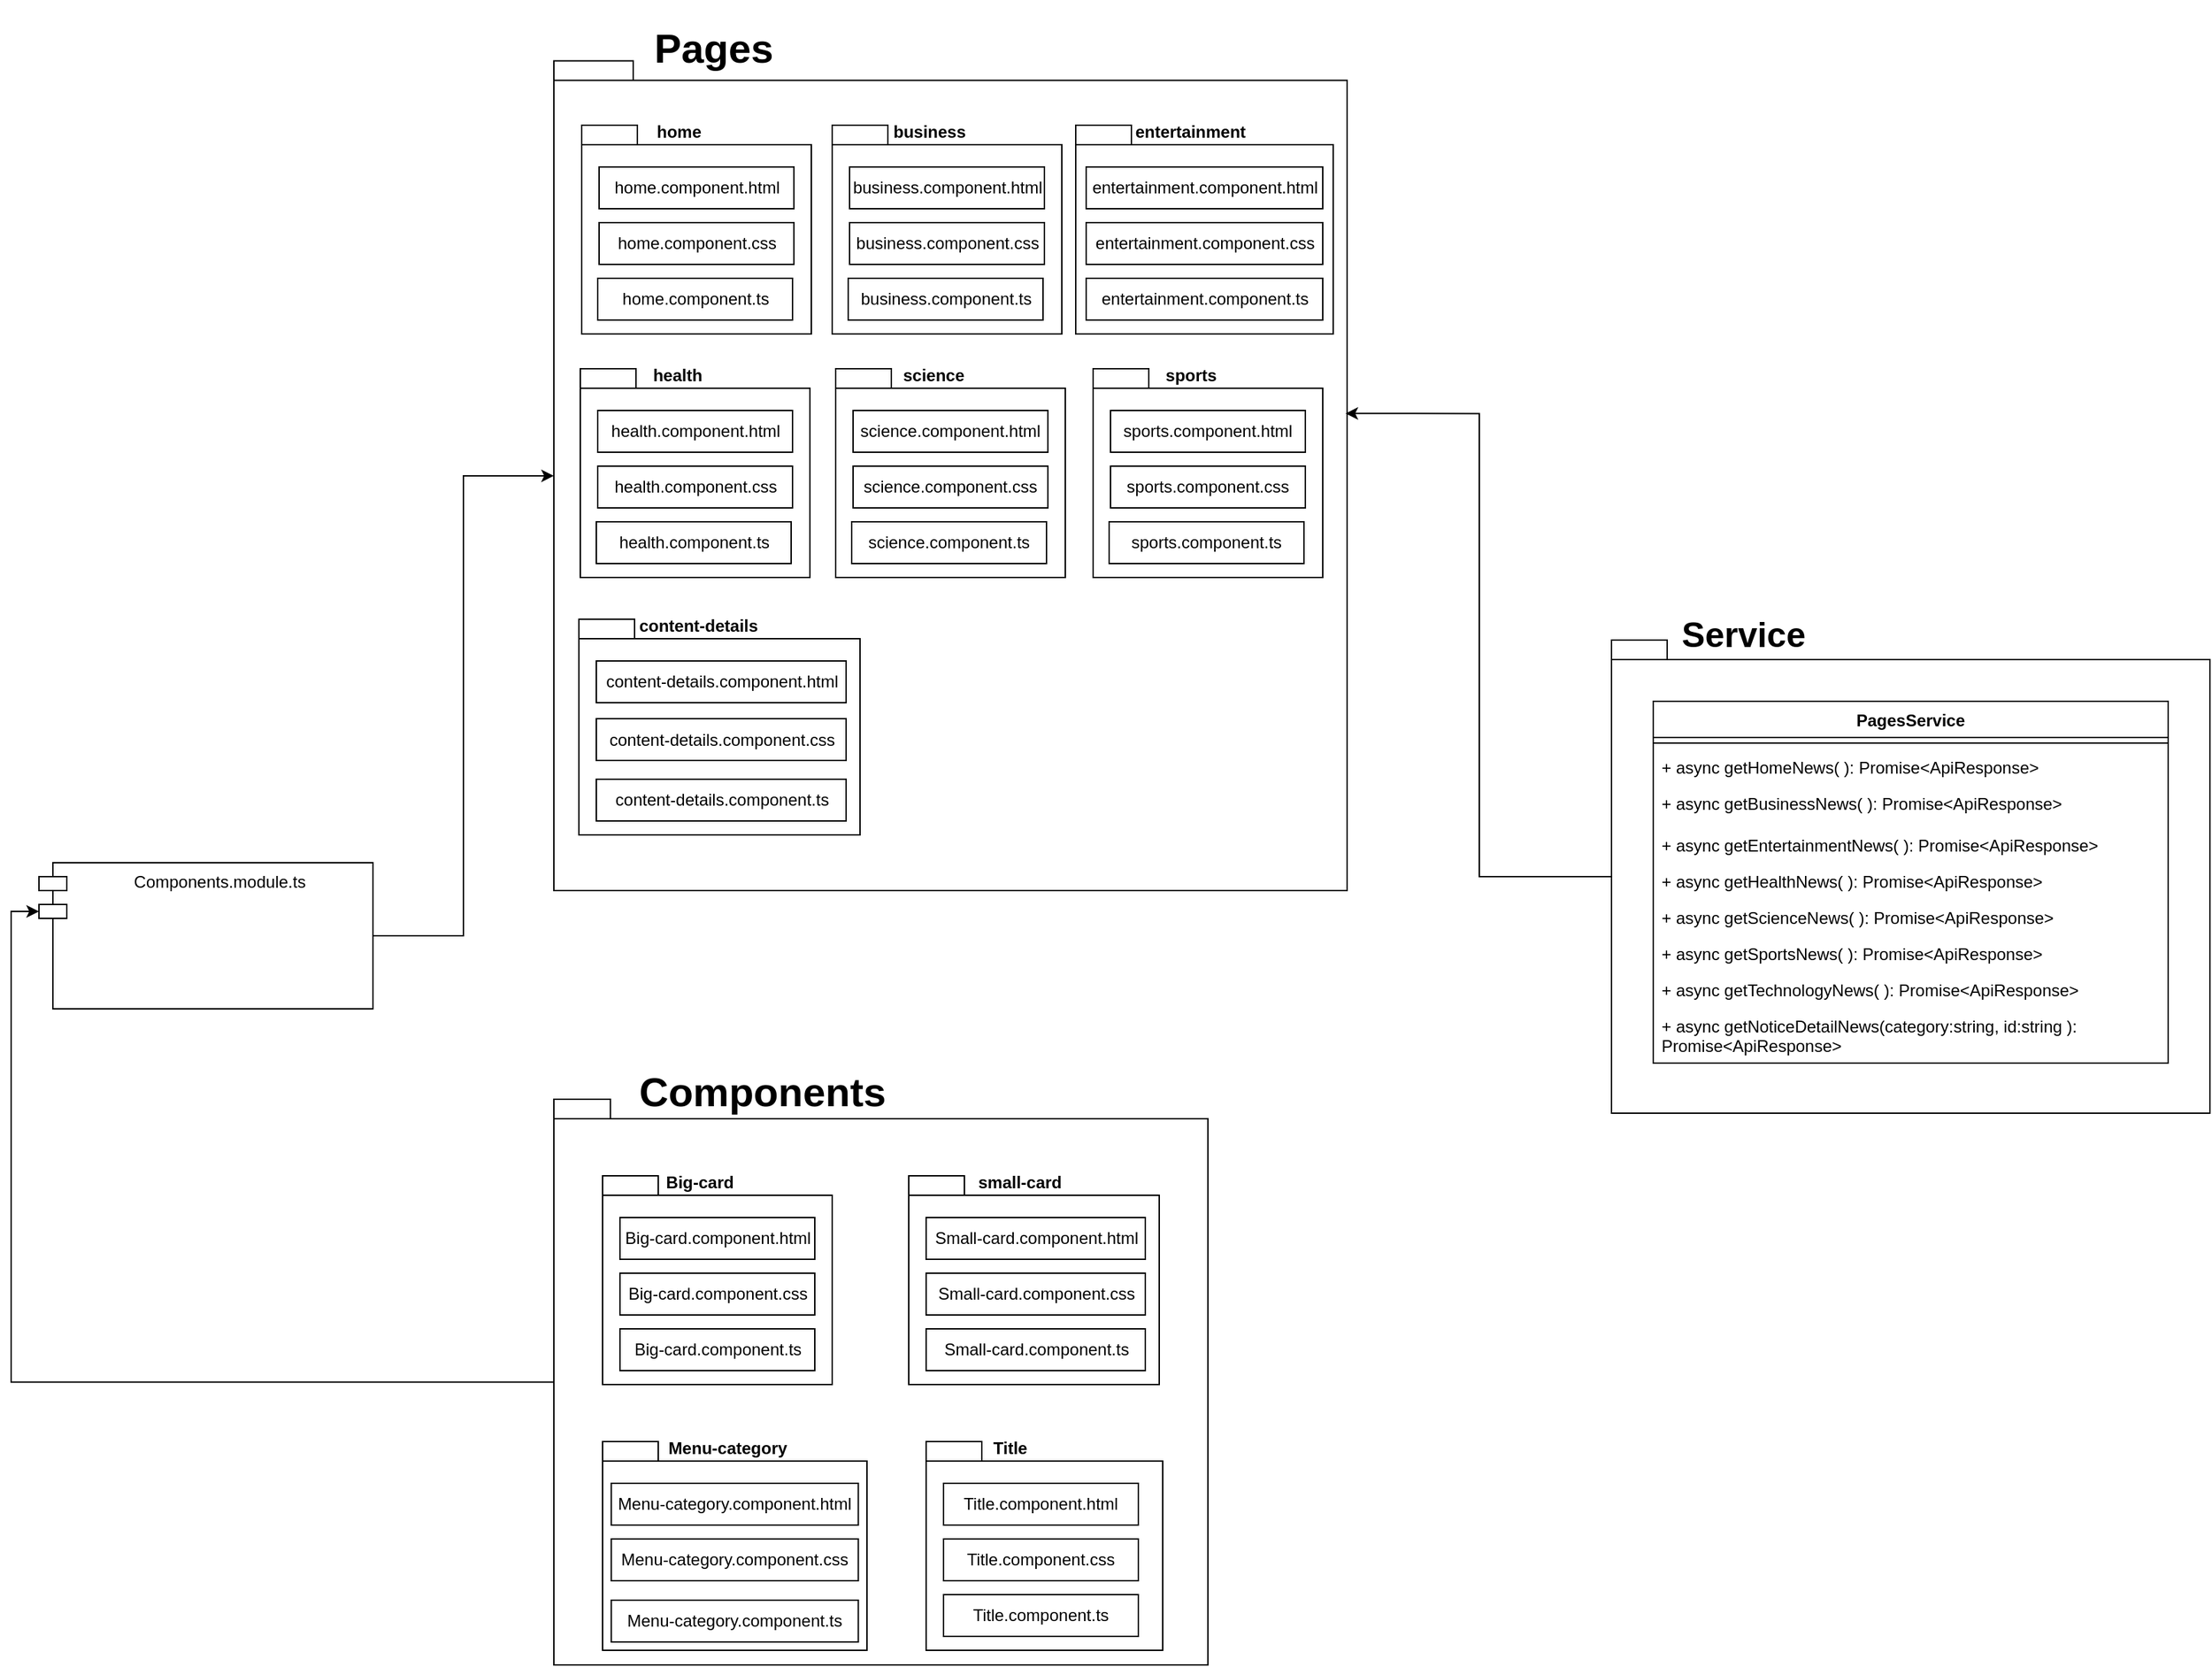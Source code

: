 <mxfile version="22.1.18" type="device">
  <diagram name="Page-1" id="QJD28_20GQ_6Khg8NObZ">
    <mxGraphModel dx="2025" dy="2428" grid="1" gridSize="10" guides="1" tooltips="1" connect="1" arrows="1" fold="1" page="1" pageScale="1" pageWidth="850" pageHeight="1100" math="0" shadow="0">
      <root>
        <mxCell id="0" />
        <mxCell id="1" parent="0" />
        <mxCell id="ctnvf8RvMU3WUb1Oz3Cc-47" value="" style="shape=folder;fontStyle=1;spacingTop=10;tabWidth=40;tabHeight=14;tabPosition=left;html=1;whiteSpace=wrap;" vertex="1" parent="1">
          <mxGeometry x="880" y="780" width="470" height="406.5" as="geometry" />
        </mxCell>
        <mxCell id="ctnvf8RvMU3WUb1Oz3Cc-73" value="" style="edgeStyle=orthogonalEdgeStyle;rounded=0;orthogonalLoop=1;jettySize=auto;html=1;" edge="1" parent="1" source="ctnvf8RvMU3WUb1Oz3Cc-3">
          <mxGeometry relative="1" as="geometry">
            <mxPoint x="-390" y="570" as="targetPoint" />
          </mxGeometry>
        </mxCell>
        <mxCell id="ctnvf8RvMU3WUb1Oz3Cc-10" value="&lt;font style=&quot;font-size: 29px;&quot;&gt;&lt;b&gt;Components&lt;/b&gt;&lt;/font&gt;" style="text;html=1;strokeColor=none;fillColor=none;align=center;verticalAlign=middle;whiteSpace=wrap;rounded=0;" vertex="1" parent="1">
          <mxGeometry x="915" y="740" width="230" height="70" as="geometry" />
        </mxCell>
        <mxCell id="ctnvf8RvMU3WUb1Oz3Cc-48" value="" style="shape=folder;fontStyle=1;spacingTop=10;tabWidth=40;tabHeight=14;tabPosition=left;html=1;whiteSpace=wrap;" vertex="1" parent="1">
          <mxGeometry x="915" y="835" width="165" height="150" as="geometry" />
        </mxCell>
        <mxCell id="ctnvf8RvMU3WUb1Oz3Cc-1" value="Big-card.component.html" style="rounded=0;whiteSpace=wrap;html=1;" vertex="1" parent="1">
          <mxGeometry x="927.5" y="865" width="140" height="30" as="geometry" />
        </mxCell>
        <mxCell id="ctnvf8RvMU3WUb1Oz3Cc-49" value="Big-card.component.css" style="rounded=0;whiteSpace=wrap;html=1;" vertex="1" parent="1">
          <mxGeometry x="927.5" y="905" width="140" height="30" as="geometry" />
        </mxCell>
        <mxCell id="ctnvf8RvMU3WUb1Oz3Cc-50" value="Big-card.component.ts" style="rounded=0;whiteSpace=wrap;html=1;" vertex="1" parent="1">
          <mxGeometry x="927.5" y="945" width="140" height="30" as="geometry" />
        </mxCell>
        <mxCell id="ctnvf8RvMU3WUb1Oz3Cc-52" value="&lt;font size=&quot;1&quot; style=&quot;&quot;&gt;&lt;b style=&quot;font-size: 12px;&quot;&gt;Big-card&lt;/b&gt;&lt;/font&gt;" style="text;html=1;strokeColor=none;fillColor=none;align=center;verticalAlign=middle;whiteSpace=wrap;rounded=0;" vertex="1" parent="1">
          <mxGeometry x="945" y="825" width="80" height="30" as="geometry" />
        </mxCell>
        <mxCell id="ctnvf8RvMU3WUb1Oz3Cc-53" value="" style="shape=folder;fontStyle=1;spacingTop=10;tabWidth=40;tabHeight=14;tabPosition=left;html=1;whiteSpace=wrap;" vertex="1" parent="1">
          <mxGeometry x="1135" y="835" width="180" height="150" as="geometry" />
        </mxCell>
        <mxCell id="ctnvf8RvMU3WUb1Oz3Cc-54" value="Small-card.component.html" style="rounded=0;whiteSpace=wrap;html=1;" vertex="1" parent="1">
          <mxGeometry x="1147.5" y="865" width="157.5" height="30" as="geometry" />
        </mxCell>
        <mxCell id="ctnvf8RvMU3WUb1Oz3Cc-57" value="&lt;b&gt;small-card&lt;/b&gt;" style="text;html=1;strokeColor=none;fillColor=none;align=center;verticalAlign=middle;whiteSpace=wrap;rounded=0;" vertex="1" parent="1">
          <mxGeometry x="1175" y="825" width="80" height="30" as="geometry" />
        </mxCell>
        <mxCell id="ctnvf8RvMU3WUb1Oz3Cc-58" value="" style="shape=folder;fontStyle=1;spacingTop=10;tabWidth=40;tabHeight=14;tabPosition=left;html=1;whiteSpace=wrap;" vertex="1" parent="1">
          <mxGeometry x="915" y="1026" width="190" height="150" as="geometry" />
        </mxCell>
        <mxCell id="ctnvf8RvMU3WUb1Oz3Cc-59" value="Menu-category.component.html" style="rounded=0;whiteSpace=wrap;html=1;" vertex="1" parent="1">
          <mxGeometry x="921.25" y="1056" width="177.5" height="30" as="geometry" />
        </mxCell>
        <mxCell id="ctnvf8RvMU3WUb1Oz3Cc-62" value="&lt;font size=&quot;1&quot; style=&quot;&quot;&gt;&lt;b style=&quot;font-size: 12px;&quot;&gt;Menu-category&lt;/b&gt;&lt;/font&gt;" style="text;html=1;strokeColor=none;fillColor=none;align=center;verticalAlign=middle;whiteSpace=wrap;rounded=0;" vertex="1" parent="1">
          <mxGeometry x="945" y="1016" width="120" height="30" as="geometry" />
        </mxCell>
        <mxCell id="ctnvf8RvMU3WUb1Oz3Cc-63" value="" style="shape=folder;fontStyle=1;spacingTop=10;tabWidth=40;tabHeight=14;tabPosition=left;html=1;whiteSpace=wrap;" vertex="1" parent="1">
          <mxGeometry x="1147.5" y="1026" width="170" height="150" as="geometry" />
        </mxCell>
        <mxCell id="ctnvf8RvMU3WUb1Oz3Cc-64" value="Title.component.html" style="rounded=0;whiteSpace=wrap;html=1;" vertex="1" parent="1">
          <mxGeometry x="1160" y="1056" width="140" height="30" as="geometry" />
        </mxCell>
        <mxCell id="ctnvf8RvMU3WUb1Oz3Cc-65" value="Title.component.css" style="rounded=0;whiteSpace=wrap;html=1;" vertex="1" parent="1">
          <mxGeometry x="1160" y="1096" width="140" height="30" as="geometry" />
        </mxCell>
        <mxCell id="ctnvf8RvMU3WUb1Oz3Cc-66" value="Title.component.ts" style="rounded=0;whiteSpace=wrap;html=1;" vertex="1" parent="1">
          <mxGeometry x="1160" y="1136" width="140" height="30" as="geometry" />
        </mxCell>
        <mxCell id="ctnvf8RvMU3WUb1Oz3Cc-67" value="&lt;font size=&quot;1&quot; style=&quot;&quot;&gt;&lt;b style=&quot;font-size: 12px;&quot;&gt;Title&lt;/b&gt;&lt;/font&gt;" style="text;html=1;strokeColor=none;fillColor=none;align=center;verticalAlign=middle;whiteSpace=wrap;rounded=0;" vertex="1" parent="1">
          <mxGeometry x="1167.5" y="1016" width="80" height="30" as="geometry" />
        </mxCell>
        <mxCell id="ctnvf8RvMU3WUb1Oz3Cc-68" value="Small-card.component.css" style="rounded=0;whiteSpace=wrap;html=1;" vertex="1" parent="1">
          <mxGeometry x="1147.5" y="905" width="157.5" height="30" as="geometry" />
        </mxCell>
        <mxCell id="ctnvf8RvMU3WUb1Oz3Cc-69" value="Small-card.component.ts" style="rounded=0;whiteSpace=wrap;html=1;" vertex="1" parent="1">
          <mxGeometry x="1147.5" y="945" width="157.5" height="30" as="geometry" />
        </mxCell>
        <mxCell id="ctnvf8RvMU3WUb1Oz3Cc-70" value="Menu-category.component.css" style="rounded=0;whiteSpace=wrap;html=1;" vertex="1" parent="1">
          <mxGeometry x="921.25" y="1096" width="177.5" height="30" as="geometry" />
        </mxCell>
        <mxCell id="ctnvf8RvMU3WUb1Oz3Cc-71" value="Menu-category.component.ts" style="rounded=0;whiteSpace=wrap;html=1;" vertex="1" parent="1">
          <mxGeometry x="921.25" y="1140" width="177.5" height="30" as="geometry" />
        </mxCell>
        <mxCell id="ctnvf8RvMU3WUb1Oz3Cc-77" style="edgeStyle=orthogonalEdgeStyle;rounded=0;orthogonalLoop=1;jettySize=auto;html=1;" edge="1" parent="1" source="ctnvf8RvMU3WUb1Oz3Cc-74" target="ctnvf8RvMU3WUb1Oz3Cc-76">
          <mxGeometry relative="1" as="geometry" />
        </mxCell>
        <mxCell id="ctnvf8RvMU3WUb1Oz3Cc-74" value="Components.module.ts" style="shape=module;align=left;spacingLeft=20;align=center;verticalAlign=top;whiteSpace=wrap;html=1;" vertex="1" parent="1">
          <mxGeometry x="510" y="610" width="240" height="105" as="geometry" />
        </mxCell>
        <mxCell id="ctnvf8RvMU3WUb1Oz3Cc-75" style="edgeStyle=orthogonalEdgeStyle;rounded=0;orthogonalLoop=1;jettySize=auto;html=1;entryX=0;entryY=0;entryDx=0;entryDy=35;entryPerimeter=0;" edge="1" parent="1" source="ctnvf8RvMU3WUb1Oz3Cc-47" target="ctnvf8RvMU3WUb1Oz3Cc-74">
          <mxGeometry relative="1" as="geometry" />
        </mxCell>
        <mxCell id="ctnvf8RvMU3WUb1Oz3Cc-76" value="" style="shape=folder;fontStyle=1;spacingTop=10;tabWidth=40;tabHeight=14;tabPosition=left;html=1;whiteSpace=wrap;" vertex="1" parent="1">
          <mxGeometry x="880" y="33.75" width="570" height="596.25" as="geometry" />
        </mxCell>
        <mxCell id="ctnvf8RvMU3WUb1Oz3Cc-78" value="&lt;font style=&quot;font-size: 29px;&quot;&gt;&lt;b&gt;Pages&lt;/b&gt;&lt;/font&gt;" style="text;html=1;strokeColor=none;fillColor=none;align=center;verticalAlign=middle;whiteSpace=wrap;rounded=0;" vertex="1" parent="1">
          <mxGeometry x="880" y="-10" width="230" height="70" as="geometry" />
        </mxCell>
        <mxCell id="ctnvf8RvMU3WUb1Oz3Cc-79" value="" style="shape=folder;fontStyle=1;spacingTop=10;tabWidth=40;tabHeight=14;tabPosition=left;html=1;whiteSpace=wrap;" vertex="1" parent="1">
          <mxGeometry x="900" y="80" width="165" height="150" as="geometry" />
        </mxCell>
        <mxCell id="ctnvf8RvMU3WUb1Oz3Cc-80" value="home.component.html" style="rounded=0;whiteSpace=wrap;html=1;" vertex="1" parent="1">
          <mxGeometry x="912.5" y="110" width="140" height="30" as="geometry" />
        </mxCell>
        <mxCell id="ctnvf8RvMU3WUb1Oz3Cc-81" value="home.component.css" style="rounded=0;whiteSpace=wrap;html=1;" vertex="1" parent="1">
          <mxGeometry x="912.5" y="150" width="140" height="30" as="geometry" />
        </mxCell>
        <mxCell id="ctnvf8RvMU3WUb1Oz3Cc-82" value="home.component.ts" style="rounded=0;whiteSpace=wrap;html=1;" vertex="1" parent="1">
          <mxGeometry x="911.5" y="190" width="140" height="30" as="geometry" />
        </mxCell>
        <mxCell id="ctnvf8RvMU3WUb1Oz3Cc-83" value="&lt;font size=&quot;1&quot; style=&quot;&quot;&gt;&lt;b style=&quot;font-size: 12px;&quot;&gt;home&lt;/b&gt;&lt;/font&gt;" style="text;html=1;strokeColor=none;fillColor=none;align=center;verticalAlign=middle;whiteSpace=wrap;rounded=0;" vertex="1" parent="1">
          <mxGeometry x="930" y="70" width="80" height="30" as="geometry" />
        </mxCell>
        <mxCell id="ctnvf8RvMU3WUb1Oz3Cc-84" value="" style="shape=folder;fontStyle=1;spacingTop=10;tabWidth=40;tabHeight=14;tabPosition=left;html=1;whiteSpace=wrap;" vertex="1" parent="1">
          <mxGeometry x="1080" y="80" width="165" height="150" as="geometry" />
        </mxCell>
        <mxCell id="ctnvf8RvMU3WUb1Oz3Cc-85" value="business.component.html" style="rounded=0;whiteSpace=wrap;html=1;" vertex="1" parent="1">
          <mxGeometry x="1092.5" y="110" width="140" height="30" as="geometry" />
        </mxCell>
        <mxCell id="ctnvf8RvMU3WUb1Oz3Cc-86" value="business.component.css" style="rounded=0;whiteSpace=wrap;html=1;" vertex="1" parent="1">
          <mxGeometry x="1092.5" y="150" width="140" height="30" as="geometry" />
        </mxCell>
        <mxCell id="ctnvf8RvMU3WUb1Oz3Cc-87" value="business.component.ts" style="rounded=0;whiteSpace=wrap;html=1;" vertex="1" parent="1">
          <mxGeometry x="1091.5" y="190" width="140" height="30" as="geometry" />
        </mxCell>
        <mxCell id="ctnvf8RvMU3WUb1Oz3Cc-88" value="&lt;font size=&quot;1&quot; style=&quot;&quot;&gt;&lt;b style=&quot;font-size: 12px;&quot;&gt;business&lt;/b&gt;&lt;/font&gt;" style="text;html=1;strokeColor=none;fillColor=none;align=center;verticalAlign=middle;whiteSpace=wrap;rounded=0;" vertex="1" parent="1">
          <mxGeometry x="1110" y="70" width="80" height="30" as="geometry" />
        </mxCell>
        <mxCell id="ctnvf8RvMU3WUb1Oz3Cc-89" value="" style="shape=folder;fontStyle=1;spacingTop=10;tabWidth=40;tabHeight=14;tabPosition=left;html=1;whiteSpace=wrap;" vertex="1" parent="1">
          <mxGeometry x="1255" y="80" width="185" height="150" as="geometry" />
        </mxCell>
        <mxCell id="ctnvf8RvMU3WUb1Oz3Cc-90" value="entertainment.component.html" style="rounded=0;whiteSpace=wrap;html=1;" vertex="1" parent="1">
          <mxGeometry x="1262.5" y="110" width="170" height="30" as="geometry" />
        </mxCell>
        <mxCell id="ctnvf8RvMU3WUb1Oz3Cc-93" value="&lt;font size=&quot;1&quot; style=&quot;&quot;&gt;&lt;b style=&quot;font-size: 12px;&quot;&gt;entertainment&lt;/b&gt;&lt;/font&gt;" style="text;html=1;strokeColor=none;fillColor=none;align=center;verticalAlign=middle;whiteSpace=wrap;rounded=0;" vertex="1" parent="1">
          <mxGeometry x="1285" y="70" width="105" height="30" as="geometry" />
        </mxCell>
        <mxCell id="ctnvf8RvMU3WUb1Oz3Cc-94" value="entertainment.component.css" style="rounded=0;whiteSpace=wrap;html=1;" vertex="1" parent="1">
          <mxGeometry x="1262.5" y="150" width="170" height="30" as="geometry" />
        </mxCell>
        <mxCell id="ctnvf8RvMU3WUb1Oz3Cc-95" value="entertainment.component.ts" style="rounded=0;whiteSpace=wrap;html=1;" vertex="1" parent="1">
          <mxGeometry x="1262.5" y="190" width="170" height="30" as="geometry" />
        </mxCell>
        <mxCell id="ctnvf8RvMU3WUb1Oz3Cc-98" value="" style="shape=folder;fontStyle=1;spacingTop=10;tabWidth=40;tabHeight=14;tabPosition=left;html=1;whiteSpace=wrap;" vertex="1" parent="1">
          <mxGeometry x="899" y="255" width="165" height="150" as="geometry" />
        </mxCell>
        <mxCell id="ctnvf8RvMU3WUb1Oz3Cc-99" value="health.component.html" style="rounded=0;whiteSpace=wrap;html=1;" vertex="1" parent="1">
          <mxGeometry x="911.5" y="285" width="140" height="30" as="geometry" />
        </mxCell>
        <mxCell id="ctnvf8RvMU3WUb1Oz3Cc-100" value="health.component.css" style="rounded=0;whiteSpace=wrap;html=1;" vertex="1" parent="1">
          <mxGeometry x="911.5" y="325" width="140" height="30" as="geometry" />
        </mxCell>
        <mxCell id="ctnvf8RvMU3WUb1Oz3Cc-101" value="health.component.ts" style="rounded=0;whiteSpace=wrap;html=1;" vertex="1" parent="1">
          <mxGeometry x="910.5" y="365" width="140" height="30" as="geometry" />
        </mxCell>
        <mxCell id="ctnvf8RvMU3WUb1Oz3Cc-102" value="&lt;font size=&quot;1&quot; style=&quot;&quot;&gt;&lt;b style=&quot;font-size: 12px;&quot;&gt;health&lt;/b&gt;&lt;/font&gt;" style="text;html=1;strokeColor=none;fillColor=none;align=center;verticalAlign=middle;whiteSpace=wrap;rounded=0;" vertex="1" parent="1">
          <mxGeometry x="929" y="245" width="80" height="30" as="geometry" />
        </mxCell>
        <mxCell id="ctnvf8RvMU3WUb1Oz3Cc-103" value="" style="shape=folder;fontStyle=1;spacingTop=10;tabWidth=40;tabHeight=14;tabPosition=left;html=1;whiteSpace=wrap;" vertex="1" parent="1">
          <mxGeometry x="1082.5" y="255" width="165" height="150" as="geometry" />
        </mxCell>
        <mxCell id="ctnvf8RvMU3WUb1Oz3Cc-104" value="science.component.html" style="rounded=0;whiteSpace=wrap;html=1;" vertex="1" parent="1">
          <mxGeometry x="1095" y="285" width="140" height="30" as="geometry" />
        </mxCell>
        <mxCell id="ctnvf8RvMU3WUb1Oz3Cc-105" value="science.component.css" style="rounded=0;whiteSpace=wrap;html=1;" vertex="1" parent="1">
          <mxGeometry x="1095" y="325" width="140" height="30" as="geometry" />
        </mxCell>
        <mxCell id="ctnvf8RvMU3WUb1Oz3Cc-106" value="science.component.ts" style="rounded=0;whiteSpace=wrap;html=1;" vertex="1" parent="1">
          <mxGeometry x="1094" y="365" width="140" height="30" as="geometry" />
        </mxCell>
        <mxCell id="ctnvf8RvMU3WUb1Oz3Cc-107" value="&lt;font size=&quot;1&quot; style=&quot;&quot;&gt;&lt;b style=&quot;font-size: 12px;&quot;&gt;science&lt;/b&gt;&lt;/font&gt;" style="text;html=1;strokeColor=none;fillColor=none;align=center;verticalAlign=middle;whiteSpace=wrap;rounded=0;" vertex="1" parent="1">
          <mxGeometry x="1112.5" y="245" width="80" height="30" as="geometry" />
        </mxCell>
        <mxCell id="ctnvf8RvMU3WUb1Oz3Cc-108" value="" style="shape=folder;fontStyle=1;spacingTop=10;tabWidth=40;tabHeight=14;tabPosition=left;html=1;whiteSpace=wrap;" vertex="1" parent="1">
          <mxGeometry x="1267.5" y="255" width="165" height="150" as="geometry" />
        </mxCell>
        <mxCell id="ctnvf8RvMU3WUb1Oz3Cc-109" value="sports.component.html" style="rounded=0;whiteSpace=wrap;html=1;" vertex="1" parent="1">
          <mxGeometry x="1280" y="285" width="140" height="30" as="geometry" />
        </mxCell>
        <mxCell id="ctnvf8RvMU3WUb1Oz3Cc-110" value="sports.component.css" style="rounded=0;whiteSpace=wrap;html=1;" vertex="1" parent="1">
          <mxGeometry x="1280" y="325" width="140" height="30" as="geometry" />
        </mxCell>
        <mxCell id="ctnvf8RvMU3WUb1Oz3Cc-111" value="sports.component.ts" style="rounded=0;whiteSpace=wrap;html=1;" vertex="1" parent="1">
          <mxGeometry x="1279" y="365" width="140" height="30" as="geometry" />
        </mxCell>
        <mxCell id="ctnvf8RvMU3WUb1Oz3Cc-112" value="&lt;font size=&quot;1&quot; style=&quot;&quot;&gt;&lt;b style=&quot;font-size: 12px;&quot;&gt;sports&lt;/b&gt;&lt;/font&gt;" style="text;html=1;strokeColor=none;fillColor=none;align=center;verticalAlign=middle;whiteSpace=wrap;rounded=0;" vertex="1" parent="1">
          <mxGeometry x="1297.5" y="245" width="80" height="30" as="geometry" />
        </mxCell>
        <mxCell id="ctnvf8RvMU3WUb1Oz3Cc-113" value="" style="shape=folder;fontStyle=1;spacingTop=10;tabWidth=40;tabHeight=14;tabPosition=left;html=1;whiteSpace=wrap;" vertex="1" parent="1">
          <mxGeometry x="898" y="435" width="202" height="155" as="geometry" />
        </mxCell>
        <mxCell id="ctnvf8RvMU3WUb1Oz3Cc-114" value="content-details.component.html" style="rounded=0;whiteSpace=wrap;html=1;" vertex="1" parent="1">
          <mxGeometry x="910.5" y="465" width="179.5" height="30" as="geometry" />
        </mxCell>
        <mxCell id="ctnvf8RvMU3WUb1Oz3Cc-117" value="&lt;font size=&quot;1&quot; style=&quot;&quot;&gt;&lt;b style=&quot;font-size: 12px;&quot;&gt;content-details&lt;/b&gt;&lt;/font&gt;" style="text;html=1;strokeColor=none;fillColor=none;align=center;verticalAlign=middle;whiteSpace=wrap;rounded=0;" vertex="1" parent="1">
          <mxGeometry x="928" y="425" width="112" height="30" as="geometry" />
        </mxCell>
        <mxCell id="ctnvf8RvMU3WUb1Oz3Cc-118" value="content-details.component.css" style="rounded=0;whiteSpace=wrap;html=1;" vertex="1" parent="1">
          <mxGeometry x="910.5" y="506.5" width="179.5" height="30" as="geometry" />
        </mxCell>
        <mxCell id="ctnvf8RvMU3WUb1Oz3Cc-119" value="content-details.component.ts" style="rounded=0;whiteSpace=wrap;html=1;" vertex="1" parent="1">
          <mxGeometry x="910.5" y="550" width="179.5" height="30" as="geometry" />
        </mxCell>
        <mxCell id="ctnvf8RvMU3WUb1Oz3Cc-120" value="&lt;br&gt;" style="shape=folder;fontStyle=1;spacingTop=10;tabWidth=40;tabHeight=14;tabPosition=left;html=1;whiteSpace=wrap;" vertex="1" parent="1">
          <mxGeometry x="1640" y="450" width="430" height="340" as="geometry" />
        </mxCell>
        <mxCell id="ctnvf8RvMU3WUb1Oz3Cc-122" value="PagesService" style="swimlane;fontStyle=1;align=center;verticalAlign=top;childLayout=stackLayout;horizontal=1;startSize=26;horizontalStack=0;resizeParent=1;resizeParentMax=0;resizeLast=0;collapsible=1;marginBottom=0;whiteSpace=wrap;html=1;" vertex="1" parent="1">
          <mxGeometry x="1670" y="494" width="370" height="260" as="geometry" />
        </mxCell>
        <mxCell id="ctnvf8RvMU3WUb1Oz3Cc-124" value="" style="line;strokeWidth=1;fillColor=none;align=left;verticalAlign=middle;spacingTop=-1;spacingLeft=3;spacingRight=3;rotatable=0;labelPosition=right;points=[];portConstraint=eastwest;strokeColor=inherit;" vertex="1" parent="ctnvf8RvMU3WUb1Oz3Cc-122">
          <mxGeometry y="26" width="370" height="8" as="geometry" />
        </mxCell>
        <mxCell id="ctnvf8RvMU3WUb1Oz3Cc-126" value="+ async getHomeNews( ): Promise&amp;lt;ApiResponse&amp;gt;" style="text;strokeColor=none;fillColor=none;align=left;verticalAlign=top;spacingLeft=4;spacingRight=4;overflow=hidden;rotatable=0;points=[[0,0.5],[1,0.5]];portConstraint=eastwest;whiteSpace=wrap;html=1;" vertex="1" parent="ctnvf8RvMU3WUb1Oz3Cc-122">
          <mxGeometry y="34" width="370" height="26" as="geometry" />
        </mxCell>
        <mxCell id="ctnvf8RvMU3WUb1Oz3Cc-125" value="+ async getBusinessNews( ): Promise&amp;lt;ApiResponse&amp;gt;" style="text;strokeColor=none;fillColor=none;align=left;verticalAlign=top;spacingLeft=4;spacingRight=4;overflow=hidden;rotatable=0;points=[[0,0.5],[1,0.5]];portConstraint=eastwest;whiteSpace=wrap;html=1;" vertex="1" parent="ctnvf8RvMU3WUb1Oz3Cc-122">
          <mxGeometry y="60" width="370" height="30" as="geometry" />
        </mxCell>
        <mxCell id="ctnvf8RvMU3WUb1Oz3Cc-131" value="+ async getEntertainmentNews( ): Promise&amp;lt;ApiResponse&amp;gt;" style="text;strokeColor=none;fillColor=none;align=left;verticalAlign=top;spacingLeft=4;spacingRight=4;overflow=hidden;rotatable=0;points=[[0,0.5],[1,0.5]];portConstraint=eastwest;whiteSpace=wrap;html=1;" vertex="1" parent="ctnvf8RvMU3WUb1Oz3Cc-122">
          <mxGeometry y="90" width="370" height="26" as="geometry" />
        </mxCell>
        <mxCell id="ctnvf8RvMU3WUb1Oz3Cc-133" value="+ async getHealthNews( ): Promise&amp;lt;ApiResponse&amp;gt;" style="text;strokeColor=none;fillColor=none;align=left;verticalAlign=top;spacingLeft=4;spacingRight=4;overflow=hidden;rotatable=0;points=[[0,0.5],[1,0.5]];portConstraint=eastwest;whiteSpace=wrap;html=1;" vertex="1" parent="ctnvf8RvMU3WUb1Oz3Cc-122">
          <mxGeometry y="116" width="370" height="26" as="geometry" />
        </mxCell>
        <mxCell id="ctnvf8RvMU3WUb1Oz3Cc-134" value="+ async getScienceNews( ): Promise&amp;lt;ApiResponse&amp;gt;" style="text;strokeColor=none;fillColor=none;align=left;verticalAlign=top;spacingLeft=4;spacingRight=4;overflow=hidden;rotatable=0;points=[[0,0.5],[1,0.5]];portConstraint=eastwest;whiteSpace=wrap;html=1;" vertex="1" parent="ctnvf8RvMU3WUb1Oz3Cc-122">
          <mxGeometry y="142" width="370" height="26" as="geometry" />
        </mxCell>
        <mxCell id="ctnvf8RvMU3WUb1Oz3Cc-135" value="+ async getSportsNews( ): Promise&amp;lt;ApiResponse&amp;gt;" style="text;strokeColor=none;fillColor=none;align=left;verticalAlign=top;spacingLeft=4;spacingRight=4;overflow=hidden;rotatable=0;points=[[0,0.5],[1,0.5]];portConstraint=eastwest;whiteSpace=wrap;html=1;" vertex="1" parent="ctnvf8RvMU3WUb1Oz3Cc-122">
          <mxGeometry y="168" width="370" height="26" as="geometry" />
        </mxCell>
        <mxCell id="ctnvf8RvMU3WUb1Oz3Cc-136" value="+ async getTechnologyNews( ): Promise&amp;lt;ApiResponse&amp;gt;" style="text;strokeColor=none;fillColor=none;align=left;verticalAlign=top;spacingLeft=4;spacingRight=4;overflow=hidden;rotatable=0;points=[[0,0.5],[1,0.5]];portConstraint=eastwest;whiteSpace=wrap;html=1;" vertex="1" parent="ctnvf8RvMU3WUb1Oz3Cc-122">
          <mxGeometry y="194" width="370" height="26" as="geometry" />
        </mxCell>
        <mxCell id="ctnvf8RvMU3WUb1Oz3Cc-132" value="+ async getNoticeDetailNews(category:string, id:string ): Promise&amp;lt;ApiResponse&amp;gt;" style="text;strokeColor=none;fillColor=none;align=left;verticalAlign=top;spacingLeft=4;spacingRight=4;overflow=hidden;rotatable=0;points=[[0,0.5],[1,0.5]];portConstraint=eastwest;whiteSpace=wrap;html=1;" vertex="1" parent="ctnvf8RvMU3WUb1Oz3Cc-122">
          <mxGeometry y="220" width="370" height="40" as="geometry" />
        </mxCell>
        <mxCell id="ctnvf8RvMU3WUb1Oz3Cc-137" value="&lt;font size=&quot;1&quot; style=&quot;&quot;&gt;&lt;b style=&quot;font-size: 25px;&quot;&gt;Service&lt;/b&gt;&lt;/font&gt;" style="text;html=1;strokeColor=none;fillColor=none;align=center;verticalAlign=middle;whiteSpace=wrap;rounded=0;" vertex="1" parent="1">
          <mxGeometry x="1630" y="420" width="210" height="50" as="geometry" />
        </mxCell>
        <mxCell id="ctnvf8RvMU3WUb1Oz3Cc-138" style="edgeStyle=orthogonalEdgeStyle;rounded=0;orthogonalLoop=1;jettySize=auto;html=1;entryX=0.998;entryY=0.425;entryDx=0;entryDy=0;entryPerimeter=0;" edge="1" parent="1" source="ctnvf8RvMU3WUb1Oz3Cc-120" target="ctnvf8RvMU3WUb1Oz3Cc-76">
          <mxGeometry relative="1" as="geometry" />
        </mxCell>
      </root>
    </mxGraphModel>
  </diagram>
</mxfile>
